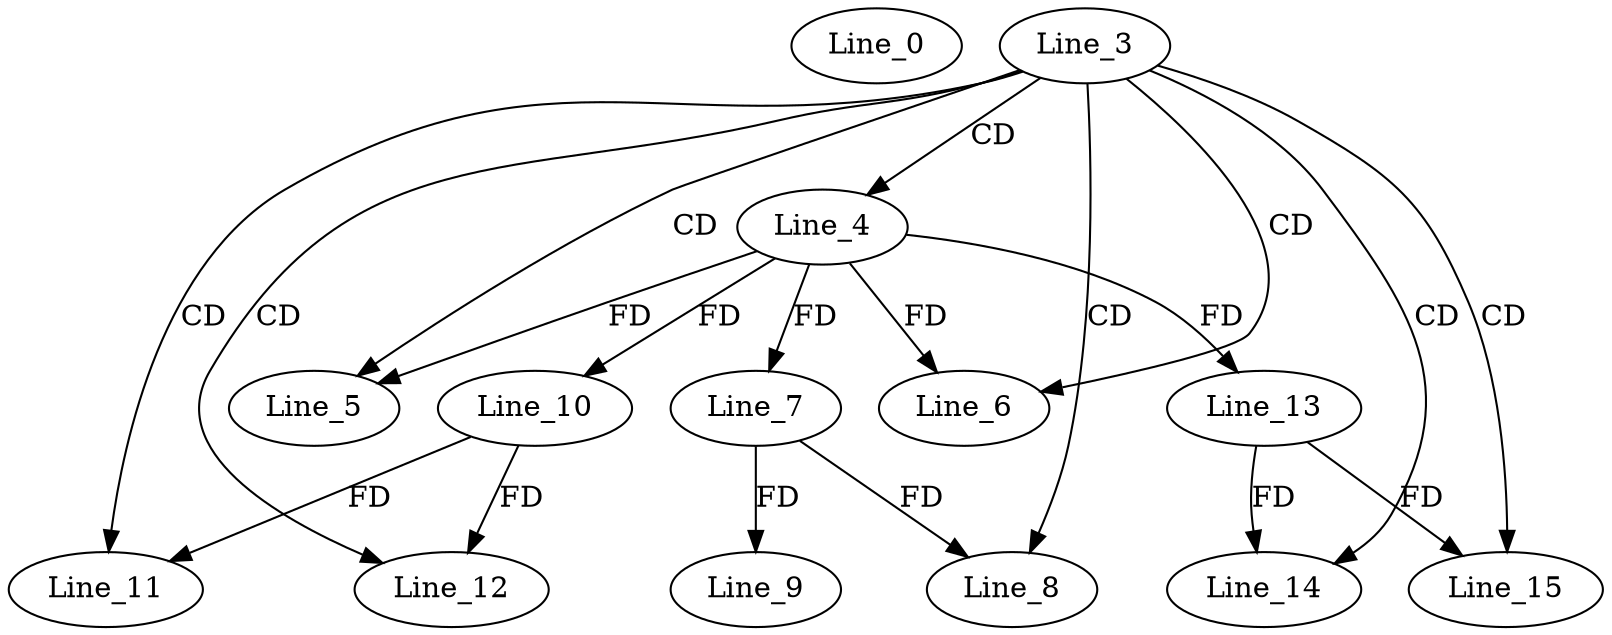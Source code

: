 digraph G {
  Line_0;
  Line_3;
  Line_4;
  Line_5;
  Line_5;
  Line_6;
  Line_6;
  Line_7;
  Line_8;
  Line_8;
  Line_9;
  Line_9;
  Line_10;
  Line_11;
  Line_11;
  Line_12;
  Line_12;
  Line_13;
  Line_14;
  Line_14;
  Line_15;
  Line_15;
  Line_3 -> Line_4 [ label="CD" ];
  Line_3 -> Line_5 [ label="CD" ];
  Line_4 -> Line_5 [ label="FD" ];
  Line_3 -> Line_6 [ label="CD" ];
  Line_4 -> Line_6 [ label="FD" ];
  Line_4 -> Line_7 [ label="FD" ];
  Line_3 -> Line_8 [ label="CD" ];
  Line_7 -> Line_8 [ label="FD" ];
  Line_7 -> Line_9 [ label="FD" ];
  Line_4 -> Line_10 [ label="FD" ];
  Line_3 -> Line_11 [ label="CD" ];
  Line_10 -> Line_11 [ label="FD" ];
  Line_3 -> Line_12 [ label="CD" ];
  Line_10 -> Line_12 [ label="FD" ];
  Line_4 -> Line_13 [ label="FD" ];
  Line_3 -> Line_14 [ label="CD" ];
  Line_13 -> Line_14 [ label="FD" ];
  Line_3 -> Line_15 [ label="CD" ];
  Line_13 -> Line_15 [ label="FD" ];
}
